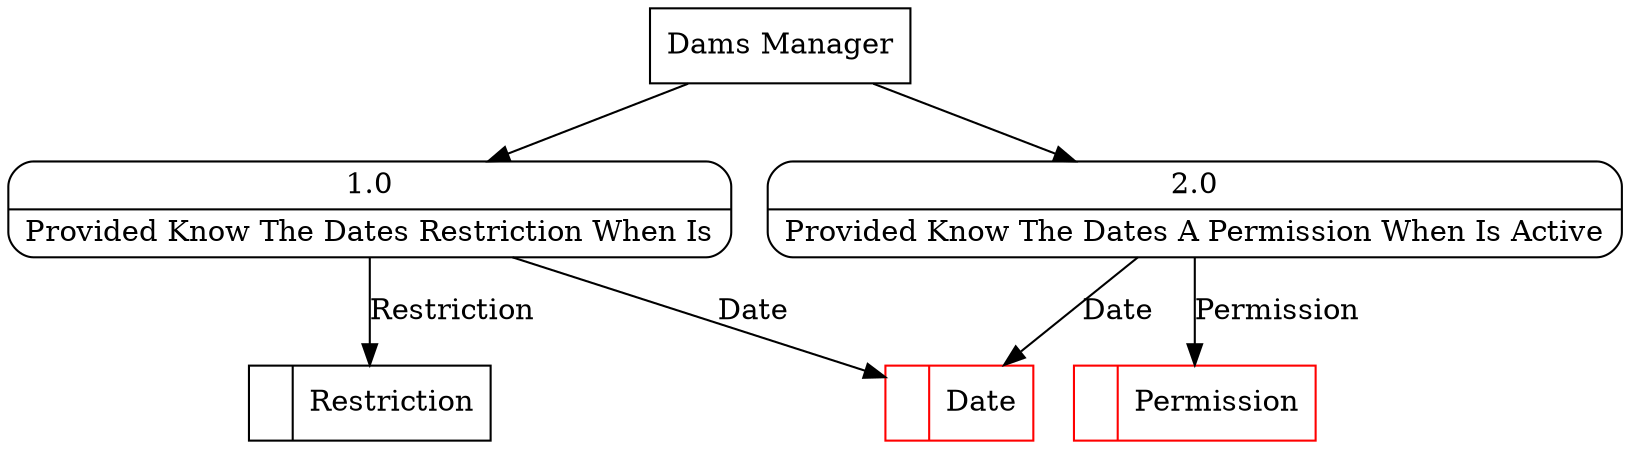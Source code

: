 digraph dfd2{ 
node[shape=record]
200 [label="<f0>  |<f1> Permission " color=red];
201 [label="<f0>  |<f1> Restriction " ];
202 [label="<f0>  |<f1> Date " color=red];
203 [label="Dams Manager" shape=box];
204 [label="{<f0> 1.0|<f1> Provided Know The Dates Restriction When Is }" shape=Mrecord];
205 [label="{<f0> 2.0|<f1> Provided Know The Dates A Permission When Is Active }" shape=Mrecord];
203 -> 204
203 -> 205
204 -> 201 [label="Restriction"]
204 -> 202 [label="Date"]
205 -> 202 [label="Date"]
205 -> 200 [label="Permission"]
}